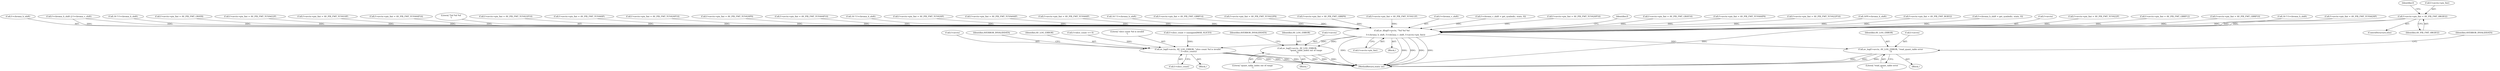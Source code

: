 digraph "0_FFmpeg_547d690d676064069d44703a1917e0dab7e33445@pointer" {
"1000741" [label="(Call,f->avctx->pix_fmt = AV_PIX_FMT_0RGB32)"];
"1000759" [label="(Call,av_dlog(f->avctx, \"%d %d %d\n\",\n            f->chroma_h_shift, f->chroma_v_shift, f->avctx->pix_fmt))"];
"1000794" [label="(Call,av_log(f->avctx, AV_LOG_ERROR, \"read_quant_table error\n\"))"];
"1000900" [label="(Call,av_log(f->avctx, AV_LOG_ERROR, \"slice count %d is invalid\n\", f->slice_count))"];
"1001160" [label="(Call,av_log(f->avctx, AV_LOG_ERROR,\n                           \"quant_table_index out of range\n\"))"];
"1000705" [label="(Call,f->avctx->pix_fmt = AV_PIX_FMT_GBRP12)"];
"1000689" [label="(Call,f->avctx->pix_fmt = AV_PIX_FMT_GBRP10)"];
"1000328" [label="(Call,16 * f->chroma_h_shift)"];
"1000445" [label="(Call,f->avctx->pix_fmt = AV_PIX_FMT_YUVA420P)"];
"1000764" [label="(Call,f->chroma_h_shift)"];
"1000648" [label="(Call,f->chroma_h_shift || f->chroma_v_shift)"];
"1000593" [label="(Call,16 * f->chroma_h_shift)"];
"1000747" [label="(Identifier,AV_PIX_FMT_0RGB32)"];
"1000296" [label="(Call,f->avctx->pix_fmt = AV_PIX_FMT_GRAY8)"];
"1000436" [label="(Call,f->avctx->pix_fmt = AV_PIX_FMT_YUVA422P)"];
"1000383" [label="(Call,f->avctx->pix_fmt = AV_PIX_FMT_YUV410P)"];
"1000603" [label="(Call,f->avctx->pix_fmt = AV_PIX_FMT_YUV444P16)"];
"1000763" [label="(Literal,\"%d %d %d\n\")"];
"1000798" [label="(Identifier,AV_LOG_ERROR)"];
"1001159" [label="(Block,)"];
"1001161" [label="(Call,f->avctx)"];
"1000562" [label="(Call,f->avctx->pix_fmt = AV_PIX_FMT_YUV422P10)"];
"1000347" [label="(Call,f->avctx->pix_fmt = AV_PIX_FMT_YUV440P)"];
"1000571" [label="(Call,f->avctx->pix_fmt = AV_PIX_FMT_YUV420P10)"];
"1000761" [label="(Identifier,f)"];
"1000508" [label="(Call,f->avctx->pix_fmt = AV_PIX_FMT_YUV420P9)"];
"1000553" [label="(Call,f->avctx->pix_fmt = AV_PIX_FMT_YUV444P10)"];
"1000480" [label="(Call,16 * f->chroma_h_shift)"];
"1000365" [label="(Call,f->avctx->pix_fmt = AV_PIX_FMT_YUV420P)"];
"1000795" [label="(Call,f->avctx)"];
"1001167" [label="(Identifier,AVERROR_INVALIDDATA)"];
"1000741" [label="(Call,f->avctx->pix_fmt = AV_PIX_FMT_0RGB32)"];
"1000427" [label="(Call,f->avctx->pix_fmt = AV_PIX_FMT_YUVA444P)"];
"1000338" [label="(Call,f->avctx->pix_fmt = AV_PIX_FMT_YUV444P)"];
"1000906" [label="(Call,f->slice_count)"];
"1000543" [label="(Call,16 * f->chroma_h_shift)"];
"1000904" [label="(Identifier,AV_LOG_ERROR)"];
"1000900" [label="(Call,av_log(f->avctx, AV_LOG_ERROR, \"slice count %d is invalid\n\", f->slice_count))"];
"1000721" [label="(Call,f->avctx->pix_fmt = AV_PIX_FMT_GBRP14)"];
"1000499" [label="(Call,f->avctx->pix_fmt = AV_PIX_FMT_YUV422P9)"];
"1000673" [label="(Call,f->avctx->pix_fmt = AV_PIX_FMT_GBRP9)"];
"1000374" [label="(Call,f->avctx->pix_fmt = AV_PIX_FMT_YUV411P)"];
"1000767" [label="(Call,f->chroma_v_shift)"];
"1000742" [label="(Call,f->avctx->pix_fmt)"];
"1000794" [label="(Call,av_log(f->avctx, AV_LOG_ERROR, \"read_quant_table error\n\"))"];
"1000894" [label="(Call,f->slice_count <= 0)"];
"1000246" [label="(Call,f->chroma_v_shift = get_symbol(c, state, 0))"];
"1000621" [label="(Call,f->avctx->pix_fmt = AV_PIX_FMT_YUV420P16)"];
"1000799" [label="(Literal,\"read_quant_table error\n\")"];
"1000801" [label="(Identifier,AVERROR_INVALIDDATA)"];
"1000905" [label="(Literal,\"slice count %d is invalid\n\")"];
"1000887" [label="(Call,f->slice_count > (unsigned)MAX_SLICES)"];
"1000899" [label="(Block,)"];
"1000778" [label="(Identifier,f)"];
"1000304" [label="(Call,f->avctx->pix_fmt = AV_PIX_FMT_GRAY16)"];
"1000770" [label="(Call,f->avctx->pix_fmt)"];
"1000490" [label="(Call,f->avctx->pix_fmt = AV_PIX_FMT_YUV444P9)"];
"1000901" [label="(Call,f->avctx)"];
"1000612" [label="(Call,f->avctx->pix_fmt = AV_PIX_FMT_YUV422P16)"];
"1001164" [label="(Identifier,AV_LOG_ERROR)"];
"1000417" [label="(Call,16*f->chroma_h_shift)"];
"1000104" [label="(Block,)"];
"1000733" [label="(Call,f->avctx->pix_fmt = AV_PIX_FMT_RGB32)"];
"1001241" [label="(MethodReturn,static int)"];
"1000238" [label="(Call,f->chroma_h_shift = get_symbol(c, state, 0))"];
"1000760" [label="(Call,f->avctx)"];
"1000356" [label="(Call,f->avctx->pix_fmt = AV_PIX_FMT_YUV422P)"];
"1001160" [label="(Call,av_log(f->avctx, AV_LOG_ERROR,\n                           \"quant_table_index out of range\n\"))"];
"1000740" [label="(ControlStructure,else)"];
"1001165" [label="(Literal,\"quant_table_index out of range\n\")"];
"1000910" [label="(Identifier,AVERROR_INVALIDDATA)"];
"1000793" [label="(Block,)"];
"1000759" [label="(Call,av_dlog(f->avctx, \"%d %d %d\n\",\n            f->chroma_h_shift, f->chroma_v_shift, f->avctx->pix_fmt))"];
"1000741" -> "1000740"  [label="AST: "];
"1000741" -> "1000747"  [label="CFG: "];
"1000742" -> "1000741"  [label="AST: "];
"1000747" -> "1000741"  [label="AST: "];
"1000761" -> "1000741"  [label="CFG: "];
"1000741" -> "1001241"  [label="DDG: "];
"1000741" -> "1000759"  [label="DDG: "];
"1000759" -> "1000104"  [label="AST: "];
"1000759" -> "1000770"  [label="CFG: "];
"1000760" -> "1000759"  [label="AST: "];
"1000763" -> "1000759"  [label="AST: "];
"1000764" -> "1000759"  [label="AST: "];
"1000767" -> "1000759"  [label="AST: "];
"1000770" -> "1000759"  [label="AST: "];
"1000778" -> "1000759"  [label="CFG: "];
"1000759" -> "1001241"  [label="DDG: "];
"1000759" -> "1001241"  [label="DDG: "];
"1000759" -> "1001241"  [label="DDG: "];
"1000759" -> "1001241"  [label="DDG: "];
"1000759" -> "1001241"  [label="DDG: "];
"1000328" -> "1000759"  [label="DDG: "];
"1000648" -> "1000759"  [label="DDG: "];
"1000648" -> "1000759"  [label="DDG: "];
"1000543" -> "1000759"  [label="DDG: "];
"1000417" -> "1000759"  [label="DDG: "];
"1000480" -> "1000759"  [label="DDG: "];
"1000593" -> "1000759"  [label="DDG: "];
"1000238" -> "1000759"  [label="DDG: "];
"1000246" -> "1000759"  [label="DDG: "];
"1000338" -> "1000759"  [label="DDG: "];
"1000621" -> "1000759"  [label="DDG: "];
"1000374" -> "1000759"  [label="DDG: "];
"1000562" -> "1000759"  [label="DDG: "];
"1000733" -> "1000759"  [label="DDG: "];
"1000383" -> "1000759"  [label="DDG: "];
"1000356" -> "1000759"  [label="DDG: "];
"1000304" -> "1000759"  [label="DDG: "];
"1000347" -> "1000759"  [label="DDG: "];
"1000705" -> "1000759"  [label="DDG: "];
"1000296" -> "1000759"  [label="DDG: "];
"1000721" -> "1000759"  [label="DDG: "];
"1000427" -> "1000759"  [label="DDG: "];
"1000436" -> "1000759"  [label="DDG: "];
"1000508" -> "1000759"  [label="DDG: "];
"1000689" -> "1000759"  [label="DDG: "];
"1000612" -> "1000759"  [label="DDG: "];
"1000553" -> "1000759"  [label="DDG: "];
"1000445" -> "1000759"  [label="DDG: "];
"1000673" -> "1000759"  [label="DDG: "];
"1000603" -> "1000759"  [label="DDG: "];
"1000490" -> "1000759"  [label="DDG: "];
"1000499" -> "1000759"  [label="DDG: "];
"1000365" -> "1000759"  [label="DDG: "];
"1000571" -> "1000759"  [label="DDG: "];
"1000759" -> "1000794"  [label="DDG: "];
"1000759" -> "1000900"  [label="DDG: "];
"1000759" -> "1001160"  [label="DDG: "];
"1000794" -> "1000793"  [label="AST: "];
"1000794" -> "1000799"  [label="CFG: "];
"1000795" -> "1000794"  [label="AST: "];
"1000798" -> "1000794"  [label="AST: "];
"1000799" -> "1000794"  [label="AST: "];
"1000801" -> "1000794"  [label="CFG: "];
"1000794" -> "1001241"  [label="DDG: "];
"1000794" -> "1001241"  [label="DDG: "];
"1000794" -> "1001241"  [label="DDG: "];
"1000900" -> "1000899"  [label="AST: "];
"1000900" -> "1000906"  [label="CFG: "];
"1000901" -> "1000900"  [label="AST: "];
"1000904" -> "1000900"  [label="AST: "];
"1000905" -> "1000900"  [label="AST: "];
"1000906" -> "1000900"  [label="AST: "];
"1000910" -> "1000900"  [label="CFG: "];
"1000900" -> "1001241"  [label="DDG: "];
"1000900" -> "1001241"  [label="DDG: "];
"1000900" -> "1001241"  [label="DDG: "];
"1000900" -> "1001241"  [label="DDG: "];
"1000894" -> "1000900"  [label="DDG: "];
"1000887" -> "1000900"  [label="DDG: "];
"1001160" -> "1001159"  [label="AST: "];
"1001160" -> "1001165"  [label="CFG: "];
"1001161" -> "1001160"  [label="AST: "];
"1001164" -> "1001160"  [label="AST: "];
"1001165" -> "1001160"  [label="AST: "];
"1001167" -> "1001160"  [label="CFG: "];
"1001160" -> "1001241"  [label="DDG: "];
"1001160" -> "1001241"  [label="DDG: "];
"1001160" -> "1001241"  [label="DDG: "];
}
